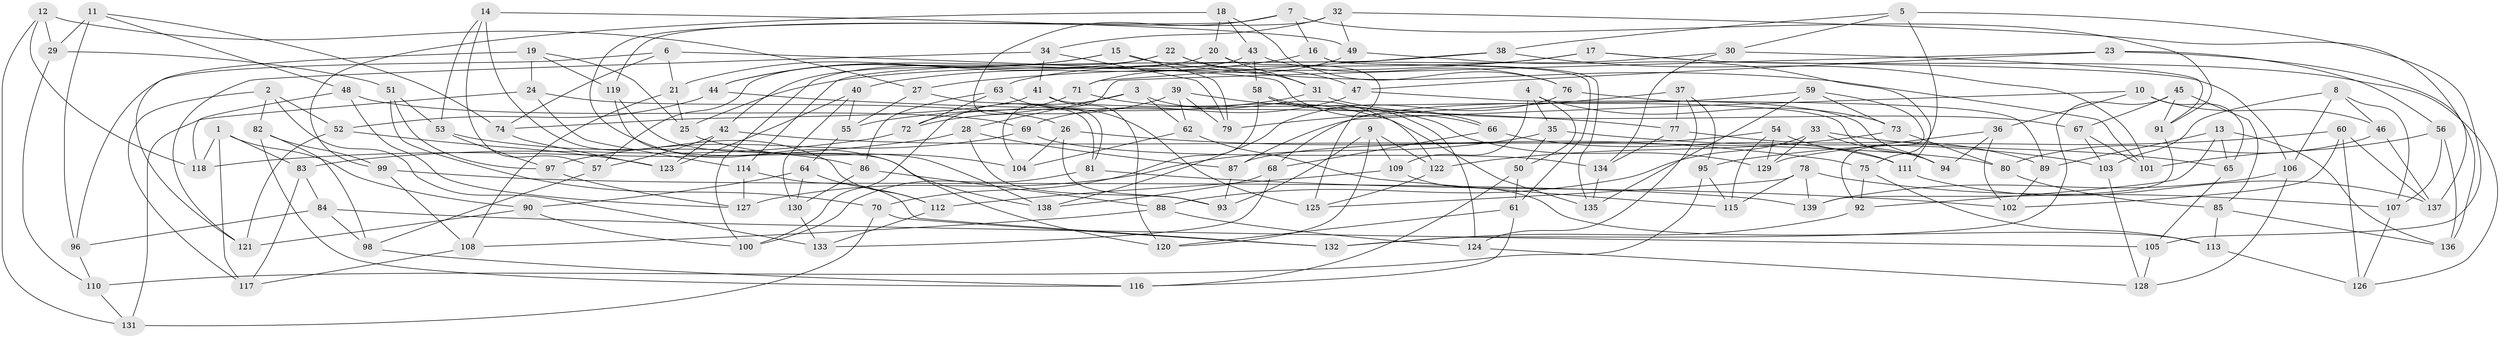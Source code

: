 // coarse degree distribution, {4: 0.22857142857142856, 6: 0.45714285714285713, 3: 0.02857142857142857, 10: 0.014285714285714285, 5: 0.17142857142857143, 8: 0.07142857142857142, 7: 0.02857142857142857}
// Generated by graph-tools (version 1.1) at 2025/38/03/04/25 23:38:18]
// undirected, 139 vertices, 278 edges
graph export_dot {
  node [color=gray90,style=filled];
  1;
  2;
  3;
  4;
  5;
  6;
  7;
  8;
  9;
  10;
  11;
  12;
  13;
  14;
  15;
  16;
  17;
  18;
  19;
  20;
  21;
  22;
  23;
  24;
  25;
  26;
  27;
  28;
  29;
  30;
  31;
  32;
  33;
  34;
  35;
  36;
  37;
  38;
  39;
  40;
  41;
  42;
  43;
  44;
  45;
  46;
  47;
  48;
  49;
  50;
  51;
  52;
  53;
  54;
  55;
  56;
  57;
  58;
  59;
  60;
  61;
  62;
  63;
  64;
  65;
  66;
  67;
  68;
  69;
  70;
  71;
  72;
  73;
  74;
  75;
  76;
  77;
  78;
  79;
  80;
  81;
  82;
  83;
  84;
  85;
  86;
  87;
  88;
  89;
  90;
  91;
  92;
  93;
  94;
  95;
  96;
  97;
  98;
  99;
  100;
  101;
  102;
  103;
  104;
  105;
  106;
  107;
  108;
  109;
  110;
  111;
  112;
  113;
  114;
  115;
  116;
  117;
  118;
  119;
  120;
  121;
  122;
  123;
  124;
  125;
  126;
  127;
  128;
  129;
  130;
  131;
  132;
  133;
  134;
  135;
  136;
  137;
  138;
  139;
  1 -- 118;
  1 -- 90;
  1 -- 117;
  1 -- 83;
  2 -- 133;
  2 -- 52;
  2 -- 117;
  2 -- 82;
  3 -- 122;
  3 -- 100;
  3 -- 62;
  3 -- 28;
  4 -- 50;
  4 -- 35;
  4 -- 109;
  4 -- 73;
  5 -- 75;
  5 -- 38;
  5 -- 105;
  5 -- 30;
  6 -- 21;
  6 -- 74;
  6 -- 66;
  6 -- 96;
  7 -- 16;
  7 -- 138;
  7 -- 81;
  7 -- 91;
  8 -- 106;
  8 -- 103;
  8 -- 46;
  8 -- 107;
  9 -- 122;
  9 -- 109;
  9 -- 120;
  9 -- 93;
  10 -- 46;
  10 -- 36;
  10 -- 65;
  10 -- 87;
  11 -- 74;
  11 -- 96;
  11 -- 29;
  11 -- 48;
  12 -- 29;
  12 -- 27;
  12 -- 131;
  12 -- 118;
  13 -- 136;
  13 -- 65;
  13 -- 92;
  13 -- 89;
  14 -- 57;
  14 -- 49;
  14 -- 112;
  14 -- 53;
  15 -- 79;
  15 -- 101;
  15 -- 21;
  15 -- 44;
  16 -- 40;
  16 -- 61;
  16 -- 135;
  17 -- 126;
  17 -- 106;
  17 -- 27;
  17 -- 25;
  18 -- 20;
  18 -- 43;
  18 -- 99;
  18 -- 76;
  19 -- 121;
  19 -- 119;
  19 -- 24;
  19 -- 25;
  20 -- 31;
  20 -- 125;
  20 -- 42;
  21 -- 108;
  21 -- 25;
  22 -- 31;
  22 -- 47;
  22 -- 44;
  22 -- 57;
  23 -- 104;
  23 -- 56;
  23 -- 47;
  23 -- 136;
  24 -- 26;
  24 -- 114;
  24 -- 131;
  25 -- 104;
  26 -- 93;
  26 -- 75;
  26 -- 104;
  27 -- 81;
  27 -- 55;
  28 -- 87;
  28 -- 93;
  28 -- 118;
  29 -- 110;
  29 -- 51;
  30 -- 63;
  30 -- 134;
  30 -- 91;
  31 -- 55;
  31 -- 67;
  32 -- 137;
  32 -- 49;
  32 -- 34;
  32 -- 119;
  33 -- 88;
  33 -- 65;
  33 -- 129;
  33 -- 94;
  34 -- 79;
  34 -- 121;
  34 -- 41;
  35 -- 103;
  35 -- 127;
  35 -- 50;
  36 -- 102;
  36 -- 94;
  36 -- 129;
  37 -- 79;
  37 -- 95;
  37 -- 77;
  37 -- 124;
  38 -- 71;
  38 -- 101;
  38 -- 114;
  39 -- 72;
  39 -- 129;
  39 -- 79;
  39 -- 62;
  40 -- 130;
  40 -- 123;
  40 -- 55;
  41 -- 120;
  41 -- 74;
  41 -- 94;
  42 -- 80;
  42 -- 57;
  42 -- 123;
  43 -- 76;
  43 -- 100;
  43 -- 58;
  44 -- 77;
  44 -- 52;
  45 -- 91;
  45 -- 67;
  45 -- 85;
  45 -- 132;
  46 -- 137;
  46 -- 80;
  47 -- 94;
  47 -- 69;
  48 -- 118;
  48 -- 127;
  48 -- 69;
  49 -- 71;
  49 -- 111;
  50 -- 116;
  50 -- 61;
  51 -- 70;
  51 -- 53;
  51 -- 97;
  52 -- 121;
  52 -- 123;
  53 -- 97;
  53 -- 86;
  54 -- 87;
  54 -- 111;
  54 -- 115;
  54 -- 129;
  55 -- 64;
  56 -- 101;
  56 -- 136;
  56 -- 107;
  57 -- 98;
  58 -- 66;
  58 -- 70;
  58 -- 124;
  59 -- 135;
  59 -- 68;
  59 -- 92;
  59 -- 73;
  60 -- 95;
  60 -- 102;
  60 -- 137;
  60 -- 126;
  61 -- 116;
  61 -- 120;
  62 -- 104;
  62 -- 115;
  63 -- 125;
  63 -- 86;
  63 -- 72;
  64 -- 130;
  64 -- 112;
  64 -- 90;
  65 -- 105;
  66 -- 111;
  66 -- 68;
  67 -- 103;
  67 -- 101;
  68 -- 133;
  68 -- 138;
  69 -- 134;
  69 -- 97;
  70 -- 131;
  70 -- 132;
  71 -- 72;
  71 -- 135;
  72 -- 83;
  73 -- 80;
  73 -- 122;
  74 -- 123;
  75 -- 113;
  75 -- 92;
  76 -- 89;
  76 -- 138;
  77 -- 89;
  77 -- 134;
  78 -- 125;
  78 -- 139;
  78 -- 107;
  78 -- 115;
  80 -- 85;
  81 -- 102;
  81 -- 100;
  82 -- 99;
  82 -- 98;
  82 -- 116;
  83 -- 84;
  83 -- 117;
  84 -- 98;
  84 -- 96;
  84 -- 105;
  85 -- 136;
  85 -- 113;
  86 -- 130;
  86 -- 88;
  87 -- 93;
  88 -- 108;
  88 -- 124;
  89 -- 102;
  90 -- 100;
  90 -- 121;
  91 -- 139;
  92 -- 132;
  95 -- 115;
  95 -- 110;
  96 -- 110;
  97 -- 127;
  98 -- 116;
  99 -- 139;
  99 -- 108;
  103 -- 128;
  105 -- 128;
  106 -- 128;
  106 -- 139;
  107 -- 126;
  108 -- 117;
  109 -- 112;
  109 -- 113;
  110 -- 131;
  111 -- 137;
  112 -- 133;
  113 -- 126;
  114 -- 132;
  114 -- 127;
  119 -- 138;
  119 -- 120;
  122 -- 125;
  124 -- 128;
  130 -- 133;
  134 -- 135;
}
